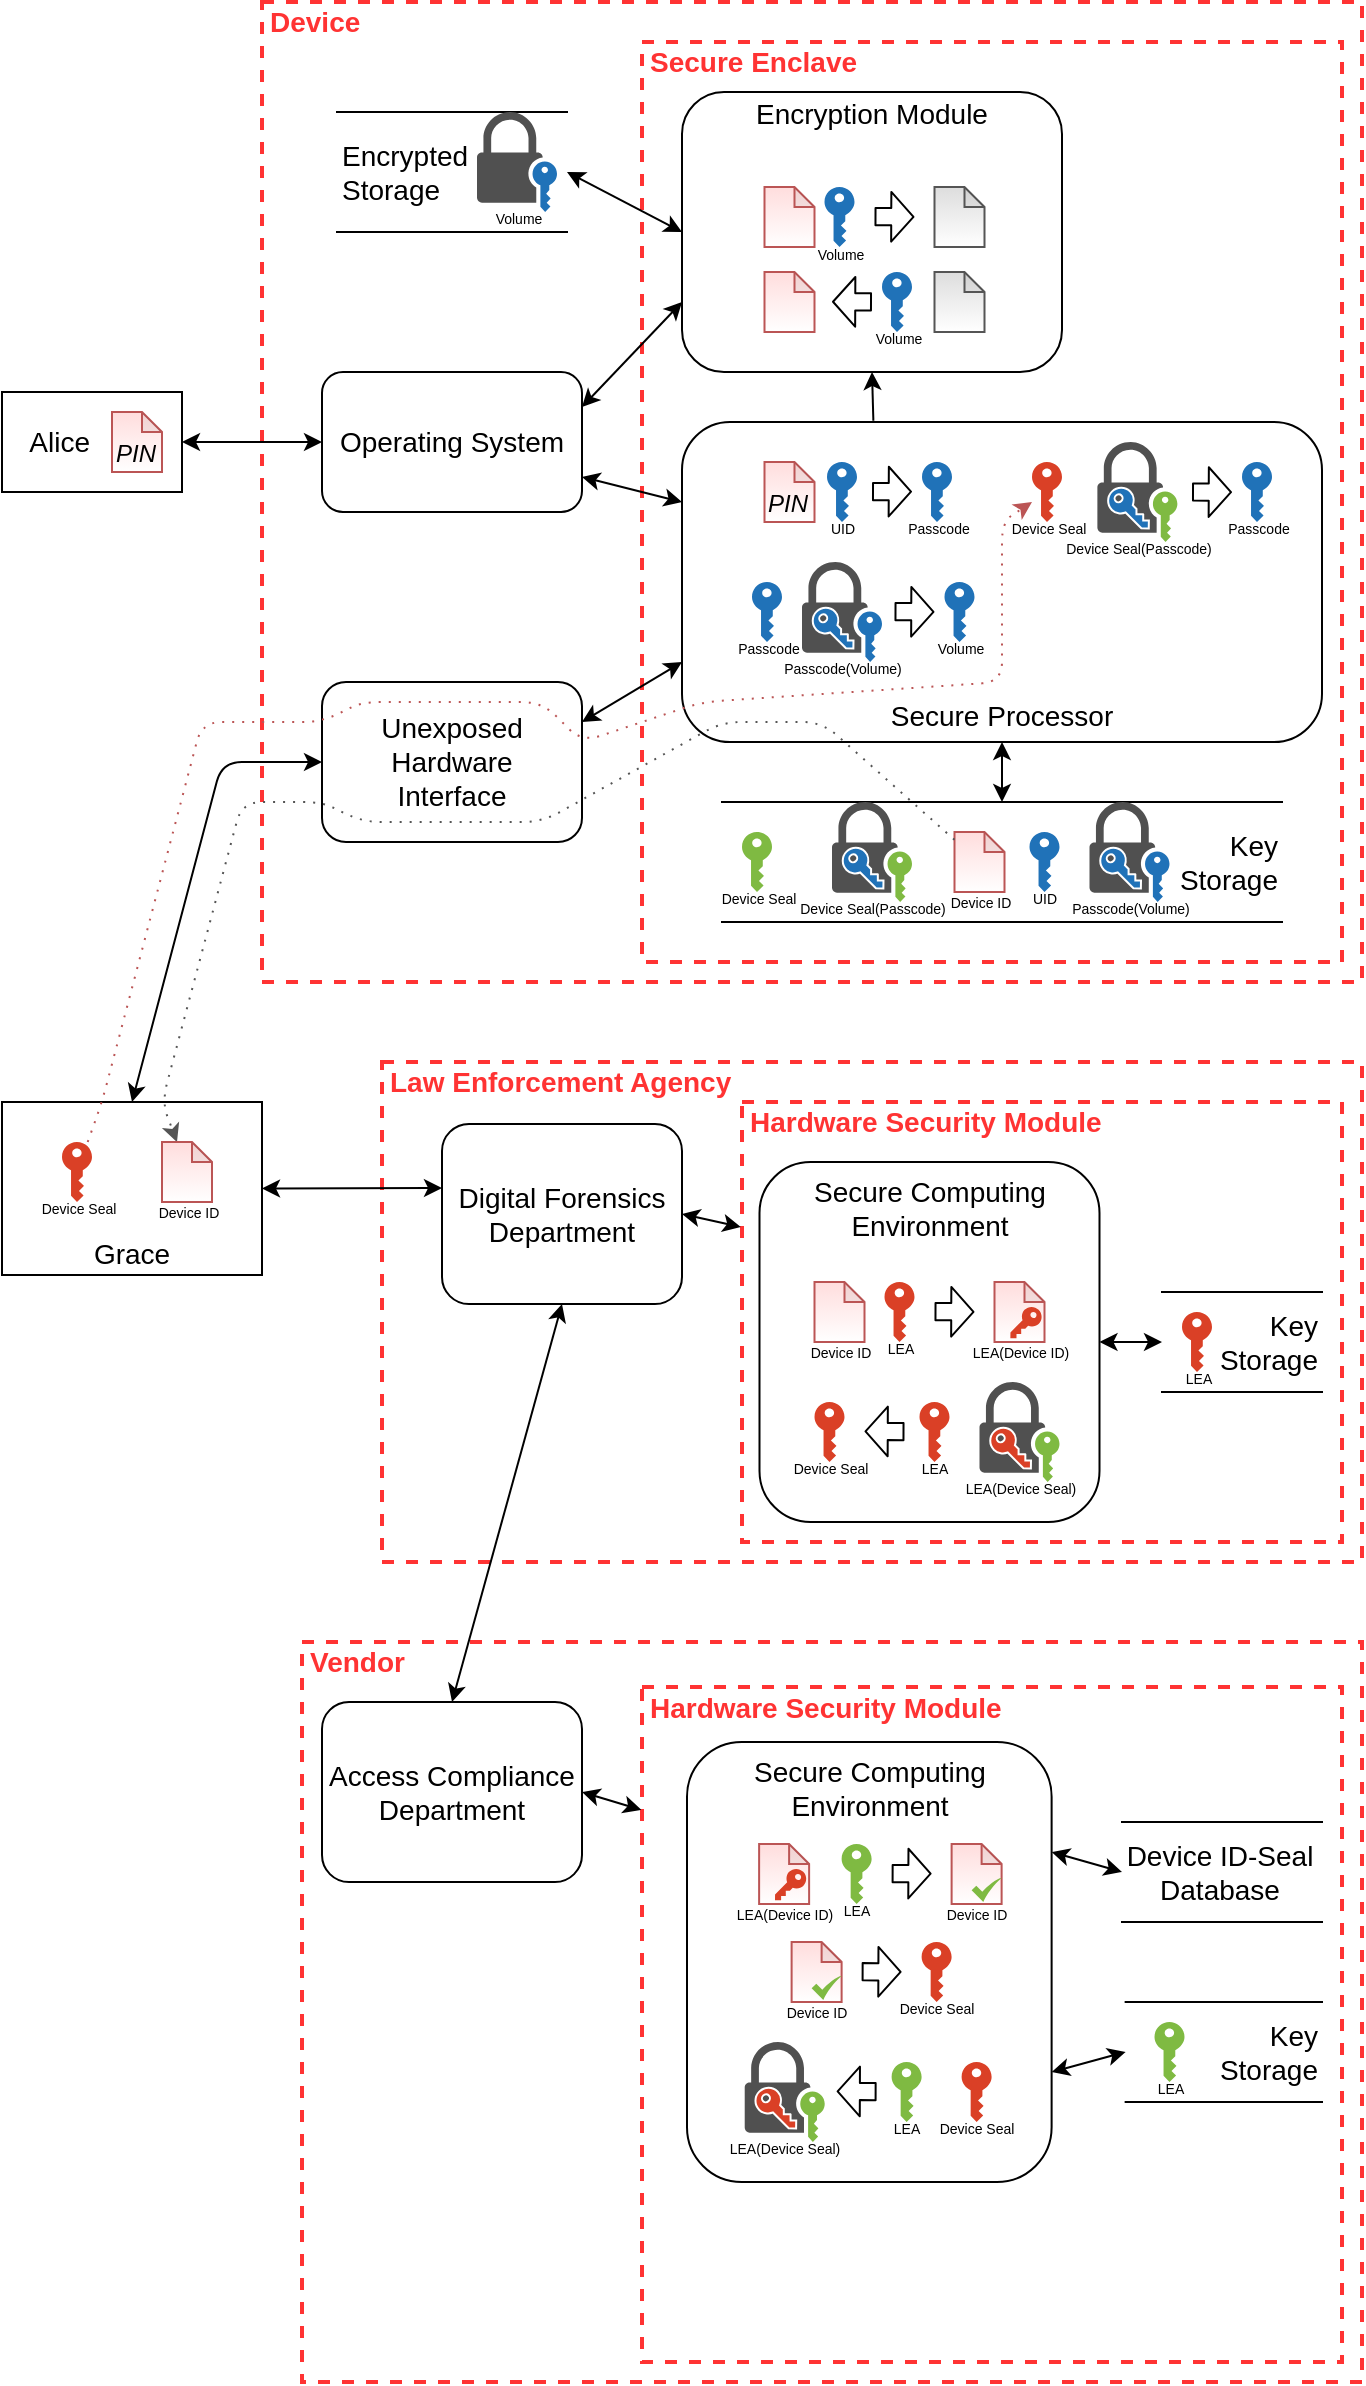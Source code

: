 <mxfile version="13.7.9" type="device"><diagram id="9IWmdSMfJTpE5Gw8eWRQ" name="Page-1"><mxGraphModel dx="1944" dy="1029" grid="1" gridSize="10" guides="1" tooltips="1" connect="1" arrows="1" fold="1" page="1" pageScale="1" pageWidth="850" pageHeight="1100" math="0" shadow="0"><root><mxCell id="0"/><mxCell id="1" value="Base - device" style="" parent="0"/><mxCell id="GSGedw5-WUYgvnL6Agoe-82" value="&lt;font style=&quot;font-size: 14px&quot;&gt;Vendor&lt;/font&gt;" style="html=1;fontColor=#FF3333;fontStyle=1;align=left;verticalAlign=top;spacing=0;labelBorderColor=none;fillColor=none;dashed=1;strokeWidth=2;strokeColor=#FF3333;spacingLeft=4;spacingTop=-3;" parent="1" vertex="1"><mxGeometry x="190" y="860" width="530" height="370" as="geometry"/></mxCell><mxCell id="GSGedw5-WUYgvnL6Agoe-84" value="&lt;font style=&quot;font-size: 14px&quot;&gt;Hardware Security Module&lt;/font&gt;" style="html=1;fontColor=#FF3333;fontStyle=1;align=left;verticalAlign=top;spacing=0;labelBorderColor=none;fillColor=none;dashed=1;strokeWidth=2;strokeColor=#FF3333;spacingLeft=4;spacingTop=-3;" parent="1" vertex="1"><mxGeometry x="360" y="882.5" width="350" height="337.5" as="geometry"/></mxCell><mxCell id="0bpNRF9NupC_blkE9EXp-35" value="&lt;font style=&quot;font-size: 14px&quot;&gt;Law Enforcement Agency&amp;nbsp;&lt;/font&gt;" style="html=1;fontColor=#FF3333;fontStyle=1;align=left;verticalAlign=top;spacing=0;labelBorderColor=none;fillColor=none;dashed=1;strokeWidth=2;strokeColor=#FF3333;spacingLeft=4;spacingTop=-3;" parent="1" vertex="1"><mxGeometry x="230" y="570" width="490" height="250" as="geometry"/></mxCell><mxCell id="GSGedw5-WUYgvnL6Agoe-89" value="&lt;div&gt;&lt;span style=&quot;font-size: 14px&quot;&gt;Secure Computing Environment&lt;/span&gt;&lt;/div&gt;" style="rounded=1;whiteSpace=wrap;html=1;align=center;verticalAlign=top;" parent="1" vertex="1"><mxGeometry x="382.5" y="910" width="182.31" height="220" as="geometry"/></mxCell><mxCell id="WU7GWfCi_3GzVYFVgM7I-1" value="&lt;font style=&quot;font-size: 14px&quot;&gt;Device&lt;/font&gt;" style="html=1;fontColor=#FF3333;fontStyle=1;align=left;verticalAlign=top;spacing=0;labelBorderColor=none;fillColor=none;dashed=1;strokeWidth=2;strokeColor=#FF3333;spacingLeft=4;spacingTop=-3;" parent="1" vertex="1"><mxGeometry x="170" y="40" width="550" height="490" as="geometry"/></mxCell><mxCell id="GSGedw5-WUYgvnL6Agoe-12" value="&lt;font style=&quot;font-size: 14px&quot;&gt;Secure Enclave&amp;nbsp;&lt;/font&gt;" style="html=1;fontColor=#FF3333;fontStyle=1;align=left;verticalAlign=top;spacing=0;labelBorderColor=none;fillColor=none;dashed=1;strokeWidth=2;strokeColor=#FF3333;spacingLeft=4;spacingTop=-3;" parent="1" vertex="1"><mxGeometry x="360" y="60" width="350" height="460" as="geometry"/></mxCell><mxCell id="GSGedw5-WUYgvnL6Agoe-39" value="&lt;font style=&quot;font-size: 14px&quot;&gt;Encryption Module&lt;br&gt;&lt;br&gt;&lt;br&gt;&lt;br&gt;&lt;br&gt;&lt;br&gt;&lt;br&gt;&lt;br&gt;&lt;/font&gt;" style="rounded=1;whiteSpace=wrap;html=1;align=center;labelPosition=center;verticalLabelPosition=middle;verticalAlign=middle;" parent="1" vertex="1"><mxGeometry x="380" y="85" width="190" height="140" as="geometry"/></mxCell><mxCell id="6bDTMTBKv5sGh3NFNe7v-2" value="&lt;blockquote style=&quot;margin: 0 0 0 40px ; border: none ; padding: 0px&quot;&gt;&lt;/blockquote&gt;&lt;span style=&quot;font-size: 14px&quot;&gt;Key&lt;/span&gt;&lt;br&gt;&lt;font style=&quot;font-size: 14px&quot;&gt;Storage&lt;/font&gt;" style="shape=partialRectangle;whiteSpace=wrap;html=1;left=0;right=0;fillColor=none;align=right;" parent="1" vertex="1"><mxGeometry x="400" y="440" width="280" height="60" as="geometry"/></mxCell><mxCell id="rx-pIHJR_-xb5jepBgxt-20" value="&lt;font style=&quot;font-size: 14px&quot;&gt;&amp;nbsp; &amp;nbsp;Alice&lt;/font&gt;" style="rounded=0;whiteSpace=wrap;html=1;align=left;" parent="1" vertex="1"><mxGeometry x="40" y="235" width="90" height="50" as="geometry"/></mxCell><mxCell id="rx-pIHJR_-xb5jepBgxt-44" value="" style="endArrow=classic;startArrow=classic;html=1;fontColor=#FF3333;entryX=1;entryY=0.5;entryDx=0;entryDy=0;exitX=0;exitY=0.5;exitDx=0;exitDy=0;" parent="1" source="I14JQnqc5djPPpYl-Pe8-3" target="rx-pIHJR_-xb5jepBgxt-20" edge="1"><mxGeometry width="50" height="50" relative="1" as="geometry"><mxPoint x="285" y="340" as="sourcePoint"/><mxPoint x="135" y="302.5" as="targetPoint"/></mxGeometry></mxCell><mxCell id="I14JQnqc5djPPpYl-Pe8-3" value="&lt;font style=&quot;font-size: 14px&quot;&gt;Operating System&lt;/font&gt;" style="rounded=1;whiteSpace=wrap;html=1;" parent="1" vertex="1"><mxGeometry x="200" y="225" width="130" height="70" as="geometry"/></mxCell><mxCell id="I14JQnqc5djPPpYl-Pe8-5" value="" style="endArrow=classic;startArrow=classic;html=1;fontColor=#FF3333;entryX=1;entryY=0.25;entryDx=0;entryDy=0;exitX=0;exitY=0.75;exitDx=0;exitDy=0;startFill=1;" parent="1" source="GSGedw5-WUYgvnL6Agoe-39" target="I14JQnqc5djPPpYl-Pe8-3" edge="1"><mxGeometry width="50" height="50" relative="1" as="geometry"><mxPoint x="220" y="225" as="sourcePoint"/><mxPoint x="330" y="217.5" as="targetPoint"/></mxGeometry></mxCell><mxCell id="6bDTMTBKv5sGh3NFNe7v-5" value="" style="endArrow=classic;startArrow=classic;html=1;fontColor=#FF3333;exitX=0;exitY=0.25;exitDx=0;exitDy=0;entryX=1;entryY=0.75;entryDx=0;entryDy=0;" parent="1" source="GSGedw5-WUYgvnL6Agoe-25" target="I14JQnqc5djPPpYl-Pe8-3" edge="1"><mxGeometry width="50" height="50" relative="1" as="geometry"><mxPoint x="220" y="265" as="sourcePoint"/><mxPoint x="340" y="255" as="targetPoint"/></mxGeometry></mxCell><mxCell id="GSGedw5-WUYgvnL6Agoe-2" value="&lt;span style=&quot;font-size: 7px&quot;&gt;&amp;nbsp;&lt;/span&gt;" style="shape=note;html=1;backgroundOutline=1;darkOpacity=0.05;size=10;labelPosition=center;verticalLabelPosition=bottom;align=center;verticalAlign=top;spacingTop=-10;gradientColor=#ffffff;fillColor=#FFDDDD;strokeColor=#BB5555;direction=south;rotation=-90;" parent="1" vertex="1"><mxGeometry x="418.75" y="135" width="30" height="25" as="geometry"/></mxCell><mxCell id="GSGedw5-WUYgvnL6Agoe-11" value="" style="group" parent="1" vertex="1" connectable="0"><mxGeometry x="95" y="245" width="25" height="30" as="geometry"/></mxCell><mxCell id="GSGedw5-WUYgvnL6Agoe-8" value="&lt;span style=&quot;font-size: 7px&quot;&gt;&amp;nbsp;&lt;/span&gt;" style="shape=note;html=1;backgroundOutline=1;darkOpacity=0.05;size=10;labelPosition=center;verticalLabelPosition=bottom;align=center;verticalAlign=top;spacingTop=-10;gradientColor=#ffffff;fillColor=#FFDDDD;strokeColor=#BB5555;" parent="GSGedw5-WUYgvnL6Agoe-11" vertex="1"><mxGeometry width="25" height="30" as="geometry"/></mxCell><mxCell id="GSGedw5-WUYgvnL6Agoe-9" value="&lt;i&gt;PIN&lt;br&gt;&lt;/i&gt;" style="text;html=1;align=center;verticalAlign=middle;whiteSpace=wrap;rounded=0;dashed=1;dashPattern=1 4;labelBorderColor=none;labelBackgroundColor=none;" parent="GSGedw5-WUYgvnL6Agoe-11" vertex="1"><mxGeometry x="2" y="13" width="20" height="15" as="geometry"/></mxCell><mxCell id="GSGedw5-WUYgvnL6Agoe-13" value="&lt;font style=&quot;font-size: 7px&quot;&gt;UID&lt;br&gt;&lt;/font&gt;" style="pointerEvents=1;shadow=0;dashed=0;html=1;strokeColor=none;labelPosition=center;verticalLabelPosition=bottom;verticalAlign=top;outlineConnect=0;align=center;shape=mxgraph.office.security.key_permissions;fillColor=#2072B8;fontSize=12;spacing=0;spacingTop=-10;dashPattern=1 4;labelBackgroundColor=none;" parent="1" vertex="1"><mxGeometry x="553.75" y="455" width="15" height="30" as="geometry"/></mxCell><mxCell id="GSGedw5-WUYgvnL6Agoe-21" value="" style="group" parent="1" vertex="1" connectable="0"><mxGeometry x="583.75" y="440" width="40" height="50" as="geometry"/></mxCell><mxCell id="GSGedw5-WUYgvnL6Agoe-17" value="&lt;font style=&quot;font-size: 7px&quot;&gt;Passcode(Volume)&lt;/font&gt;" style="pointerEvents=1;shadow=0;dashed=0;html=1;strokeColor=none;fillColor=#505050;labelPosition=center;verticalLabelPosition=bottom;verticalAlign=top;outlineConnect=0;align=center;shape=mxgraph.office.security.lock_with_key_security_blue;fontSize=12;dashPattern=1 4;labelBackgroundColor=none;spacing=0;spacingTop=-10;" parent="GSGedw5-WUYgvnL6Agoe-21" vertex="1"><mxGeometry width="40" height="50" as="geometry"/></mxCell><mxCell id="GSGedw5-WUYgvnL6Agoe-18" value="&lt;span style=&quot;color: rgba(0 , 0 , 0 , 0) ; font-family: monospace ; font-size: 0px ; background-color: rgb(255 , 255 , 255)&quot;&gt;%3CmxGraphModel%3E%3Croot%3E%3CmxCell%20id%3D%220%22%2F%3E%3CmxCell%20id%3D%221%22%20parent%3D%220%22%2F%3E%3CmxCell%20id%3D%222%22%20value%3D%22%22%20style%3D%22group%22%20vertex%3D%221%22%20connectable%3D%220%22%20parent%3D%221%22%3E%3CmxGeometry%20x%3D%22200%22%20y%3D%22200%22%20width%3D%2240%22%20height%3D%2250%22%20as%3D%22geometry%22%2F%3E%3C%2FmxCell%3E%3CmxCell%20id%3D%223%22%20value%3D%22%22%20style%3D%22pointerEvents%3D1%3Bshadow%3D0%3Bdashed%3D0%3Bhtml%3D1%3BstrokeColor%3Dnone%3BfillColor%3D%23505050%3BlabelPosition%3Dcenter%3BverticalLabelPosition%3Dbottom%3BverticalAlign%3Dtop%3BoutlineConnect%3D0%3Balign%3Dcenter%3Bshape%3Dmxgraph.office.security.lock_with_key_security_green%3B%22%20vertex%3D%221%22%20parent%3D%222%22%3E%3CmxGeometry%20width%3D%2240%22%20height%3D%2250%22%20as%3D%22geometry%22%2F%3E%3C%2FmxCell%3E%3CmxCell%20id%3D%224%22%20value%3D%22%22%20style%3D%22pointerEvents%3D1%3Bshadow%3D0%3Bhtml%3D1%3BlabelPosition%3Dcenter%3BverticalLabelPosition%3Dbottom%3BverticalAlign%3Dtop%3BoutlineConnect%3D0%3Balign%3Dcenter%3Bshape%3Dmxgraph.office.security.key_permissions%3BfillColor%3D%232072B8%3Brotation%3D-45%3Baspect%3Dfixed%3BstrokeColor%3D%23FFFFFF%3BstrokeWidth%3D1%3BperimeterSpacing%3D0%3B%22%20vertex%3D%221%22%20parent%3D%222%22%3E%3CmxGeometry%20x%3D%2210%22%20y%3D%2221%22%20width%3D%2213%22%20height%3D%2226%22%20as%3D%22geometry%22%2F%3E%3C%2FmxCell%3E%3C%2Froot%3E%3C%2FmxGraphModel%3E&lt;/span&gt;&lt;span style=&quot;color: rgba(0 , 0 , 0 , 0) ; font-family: monospace ; font-size: 0px ; background-color: rgb(255 , 255 , 255)&quot;&gt;%3CmxGraphModel%3E%3Croot%3E%3CmxCell%20id%3D%220%22%2F%3E%3CmxCell%20id%3D%221%22%20parent%3D%220%22%2F%3E%3CmxCell%20id%3D%222%22%20value%3D%22%22%20style%3D%22group%22%20vertex%3D%221%22%20connectable%3D%220%22%20parent%3D%221%22%3E%3CmxGeometry%20x%3D%22200%22%20y%3D%22200%22%20width%3D%2240%22%20height%3D%2250%22%20as%3D%22geometry%22%2F%3E%3C%2FmxCell%3E%3CmxCell%20id%3D%223%22%20value%3D%22%22%20style%3D%22pointerEvents%3D1%3Bshadow%3D0%3Bdashed%3D0%3Bhtml%3D1%3BstrokeColor%3Dnone%3BfillColor%3D%23505050%3BlabelPosition%3Dcenter%3BverticalLabelPosition%3Dbottom%3BverticalAlign%3Dtop%3BoutlineConnect%3D0%3Balign%3Dcenter%3Bshape%3Dmxgraph.office.security.lock_with_key_security_green%3B%22%20vertex%3D%221%22%20parent%3D%222%22%3E%3CmxGeometry%20width%3D%2240%22%20height%3D%2250%22%20as%3D%22geometry%22%2F%3E%3C%2FmxCell%3E%3CmxCell%20id%3D%224%22%20value%3D%22%22%20style%3D%22pointerEvents%3D1%3Bshadow%3D0%3Bhtml%3D1%3BlabelPosition%3Dcenter%3BverticalLabelPosition%3Dbottom%3BverticalAlign%3Dtop%3BoutlineConnect%3D0%3Balign%3Dcenter%3Bshape%3Dmxgraph.office.security.key_permissions%3BfillColor%3D%232072B8%3Brotation%3D-45%3Baspect%3Dfixed%3BstrokeColor%3D%23FFFFFF%3BstrokeWidth%3D1%3BperimeterSpacing%3D0%3B%22%20vertex%3D%221%22%20parent%3D%222%22%3E%3CmxGeometry%20x%3D%2210%22%20y%3D%2221%22%20width%3D%2213%22%20height%3D%2226%22%20as%3D%22geometry%22%2F%3E%3C%2FmxCell%3E%3C%2Froot%3E%3C%2FmxGraphModel%3E&lt;/span&gt;" style="pointerEvents=1;shadow=0;html=1;labelPosition=center;verticalLabelPosition=bottom;verticalAlign=top;outlineConnect=0;align=center;shape=mxgraph.office.security.key_permissions;fillColor=#2072B8;rotation=-45;aspect=fixed;strokeColor=#FFFFFF;strokeWidth=1;perimeterSpacing=0;" parent="GSGedw5-WUYgvnL6Agoe-21" vertex="1"><mxGeometry x="10" y="21" width="13" height="26" as="geometry"/></mxCell><mxCell id="GSGedw5-WUYgvnL6Agoe-25" value="&lt;font style=&quot;font-size: 14px&quot;&gt;&lt;br&gt;&lt;br&gt;&lt;br&gt;&lt;br&gt;&lt;br&gt;&lt;br&gt;&lt;br&gt;&lt;br&gt;Secure Processor&lt;/font&gt;" style="rounded=1;whiteSpace=wrap;html=1;align=center;labelPosition=center;verticalLabelPosition=middle;verticalAlign=middle;" parent="1" vertex="1"><mxGeometry x="380" y="250" width="320" height="160" as="geometry"/></mxCell><mxCell id="GSGedw5-WUYgvnL6Agoe-26" value="" style="group" parent="1" vertex="1" connectable="0"><mxGeometry x="421.25" y="270" width="25" height="30" as="geometry"/></mxCell><mxCell id="GSGedw5-WUYgvnL6Agoe-27" value="&lt;span style=&quot;font-size: 7px&quot;&gt;&amp;nbsp;&lt;/span&gt;" style="shape=note;html=1;backgroundOutline=1;darkOpacity=0.05;size=10;labelPosition=center;verticalLabelPosition=bottom;align=center;verticalAlign=top;spacingTop=-10;gradientColor=#ffffff;fillColor=#FFDDDD;strokeColor=#BB5555;" parent="GSGedw5-WUYgvnL6Agoe-26" vertex="1"><mxGeometry width="25" height="30" as="geometry"/></mxCell><mxCell id="GSGedw5-WUYgvnL6Agoe-28" value="&lt;i&gt;PIN&lt;br&gt;&lt;/i&gt;" style="text;html=1;align=center;verticalAlign=middle;whiteSpace=wrap;rounded=0;dashed=1;dashPattern=1 4;labelBorderColor=none;labelBackgroundColor=none;" parent="GSGedw5-WUYgvnL6Agoe-26" vertex="1"><mxGeometry x="2" y="13" width="20" height="15" as="geometry"/></mxCell><mxCell id="GSGedw5-WUYgvnL6Agoe-29" value="&lt;font style=&quot;font-size: 7px&quot;&gt;UID&lt;br&gt;&lt;/font&gt;" style="pointerEvents=1;shadow=0;dashed=0;html=1;strokeColor=none;labelPosition=center;verticalLabelPosition=bottom;verticalAlign=top;outlineConnect=0;align=center;shape=mxgraph.office.security.key_permissions;fillColor=#2072B8;fontSize=12;spacing=0;spacingTop=-10;dashPattern=1 4;labelBackgroundColor=none;" parent="1" vertex="1"><mxGeometry x="452.5" y="270" width="15" height="30" as="geometry"/></mxCell><mxCell id="GSGedw5-WUYgvnL6Agoe-30" value="" style="shape=flexArrow;endArrow=classic;html=1;width=8.605;endSize=3.375;endWidth=15.236;" parent="1" edge="1"><mxGeometry width="50" height="50" relative="1" as="geometry"><mxPoint x="475.0" y="284.76" as="sourcePoint"/><mxPoint x="495.0" y="284.84" as="targetPoint"/></mxGeometry></mxCell><mxCell id="GSGedw5-WUYgvnL6Agoe-31" value="&lt;font style=&quot;font-size: 7px&quot;&gt;Passcode&lt;br&gt;&lt;/font&gt;" style="pointerEvents=1;shadow=0;dashed=0;html=1;strokeColor=none;labelPosition=center;verticalLabelPosition=bottom;verticalAlign=top;outlineConnect=0;align=center;shape=mxgraph.office.security.key_permissions;fillColor=#2072B8;fontSize=12;spacing=0;spacingTop=-10;dashPattern=1 4;labelBackgroundColor=none;" parent="1" vertex="1"><mxGeometry x="500.0" y="270" width="15" height="30" as="geometry"/></mxCell><mxCell id="GSGedw5-WUYgvnL6Agoe-32" value="" style="endArrow=classic;startArrow=classic;html=1;fontColor=#FF3333;exitX=0.5;exitY=1;exitDx=0;exitDy=0;entryX=0.5;entryY=0;entryDx=0;entryDy=0;" parent="1" source="GSGedw5-WUYgvnL6Agoe-25" target="6bDTMTBKv5sGh3NFNe7v-2" edge="1"><mxGeometry width="50" height="50" relative="1" as="geometry"><mxPoint x="520" y="280" as="sourcePoint"/><mxPoint x="350" y="265" as="targetPoint"/></mxGeometry></mxCell><mxCell id="GSGedw5-WUYgvnL6Agoe-33" value="&lt;font style=&quot;font-size: 7px&quot;&gt;Passcode&lt;br&gt;&lt;/font&gt;" style="pointerEvents=1;shadow=0;dashed=0;html=1;strokeColor=none;labelPosition=center;verticalLabelPosition=bottom;verticalAlign=top;outlineConnect=0;align=center;shape=mxgraph.office.security.key_permissions;fillColor=#2072B8;fontSize=12;spacing=0;spacingTop=-10;dashPattern=1 4;labelBackgroundColor=none;" parent="1" vertex="1"><mxGeometry x="415.0" y="330" width="15" height="30" as="geometry"/></mxCell><mxCell id="GSGedw5-WUYgvnL6Agoe-34" value="" style="group" parent="1" vertex="1" connectable="0"><mxGeometry x="440" y="320" width="40" height="50" as="geometry"/></mxCell><mxCell id="GSGedw5-WUYgvnL6Agoe-35" value="&lt;font style=&quot;font-size: 7px&quot;&gt;Passcode(Volume)&lt;/font&gt;" style="pointerEvents=1;shadow=0;dashed=0;html=1;strokeColor=none;fillColor=#505050;labelPosition=center;verticalLabelPosition=bottom;verticalAlign=top;outlineConnect=0;align=center;shape=mxgraph.office.security.lock_with_key_security_blue;fontSize=12;dashPattern=1 4;labelBackgroundColor=none;spacing=0;spacingTop=-10;" parent="GSGedw5-WUYgvnL6Agoe-34" vertex="1"><mxGeometry width="40" height="50" as="geometry"/></mxCell><mxCell id="GSGedw5-WUYgvnL6Agoe-36" value="&lt;span style=&quot;color: rgba(0 , 0 , 0 , 0) ; font-family: monospace ; font-size: 0px ; background-color: rgb(255 , 255 , 255)&quot;&gt;%3CmxGraphModel%3E%3Croot%3E%3CmxCell%20id%3D%220%22%2F%3E%3CmxCell%20id%3D%221%22%20parent%3D%220%22%2F%3E%3CmxCell%20id%3D%222%22%20value%3D%22%22%20style%3D%22group%22%20vertex%3D%221%22%20connectable%3D%220%22%20parent%3D%221%22%3E%3CmxGeometry%20x%3D%22200%22%20y%3D%22200%22%20width%3D%2240%22%20height%3D%2250%22%20as%3D%22geometry%22%2F%3E%3C%2FmxCell%3E%3CmxCell%20id%3D%223%22%20value%3D%22%22%20style%3D%22pointerEvents%3D1%3Bshadow%3D0%3Bdashed%3D0%3Bhtml%3D1%3BstrokeColor%3Dnone%3BfillColor%3D%23505050%3BlabelPosition%3Dcenter%3BverticalLabelPosition%3Dbottom%3BverticalAlign%3Dtop%3BoutlineConnect%3D0%3Balign%3Dcenter%3Bshape%3Dmxgraph.office.security.lock_with_key_security_green%3B%22%20vertex%3D%221%22%20parent%3D%222%22%3E%3CmxGeometry%20width%3D%2240%22%20height%3D%2250%22%20as%3D%22geometry%22%2F%3E%3C%2FmxCell%3E%3CmxCell%20id%3D%224%22%20value%3D%22%22%20style%3D%22pointerEvents%3D1%3Bshadow%3D0%3Bhtml%3D1%3BlabelPosition%3Dcenter%3BverticalLabelPosition%3Dbottom%3BverticalAlign%3Dtop%3BoutlineConnect%3D0%3Balign%3Dcenter%3Bshape%3Dmxgraph.office.security.key_permissions%3BfillColor%3D%232072B8%3Brotation%3D-45%3Baspect%3Dfixed%3BstrokeColor%3D%23FFFFFF%3BstrokeWidth%3D1%3BperimeterSpacing%3D0%3B%22%20vertex%3D%221%22%20parent%3D%222%22%3E%3CmxGeometry%20x%3D%2210%22%20y%3D%2221%22%20width%3D%2213%22%20height%3D%2226%22%20as%3D%22geometry%22%2F%3E%3C%2FmxCell%3E%3C%2Froot%3E%3C%2FmxGraphModel%3E&lt;/span&gt;&lt;span style=&quot;color: rgba(0 , 0 , 0 , 0) ; font-family: monospace ; font-size: 0px ; background-color: rgb(255 , 255 , 255)&quot;&gt;%3CmxGraphModel%3E%3Croot%3E%3CmxCell%20id%3D%220%22%2F%3E%3CmxCell%20id%3D%221%22%20parent%3D%220%22%2F%3E%3CmxCell%20id%3D%222%22%20value%3D%22%22%20style%3D%22group%22%20vertex%3D%221%22%20connectable%3D%220%22%20parent%3D%221%22%3E%3CmxGeometry%20x%3D%22200%22%20y%3D%22200%22%20width%3D%2240%22%20height%3D%2250%22%20as%3D%22geometry%22%2F%3E%3C%2FmxCell%3E%3CmxCell%20id%3D%223%22%20value%3D%22%22%20style%3D%22pointerEvents%3D1%3Bshadow%3D0%3Bdashed%3D0%3Bhtml%3D1%3BstrokeColor%3Dnone%3BfillColor%3D%23505050%3BlabelPosition%3Dcenter%3BverticalLabelPosition%3Dbottom%3BverticalAlign%3Dtop%3BoutlineConnect%3D0%3Balign%3Dcenter%3Bshape%3Dmxgraph.office.security.lock_with_key_security_green%3B%22%20vertex%3D%221%22%20parent%3D%222%22%3E%3CmxGeometry%20width%3D%2240%22%20height%3D%2250%22%20as%3D%22geometry%22%2F%3E%3C%2FmxCell%3E%3CmxCell%20id%3D%224%22%20value%3D%22%22%20style%3D%22pointerEvents%3D1%3Bshadow%3D0%3Bhtml%3D1%3BlabelPosition%3Dcenter%3BverticalLabelPosition%3Dbottom%3BverticalAlign%3Dtop%3BoutlineConnect%3D0%3Balign%3Dcenter%3Bshape%3Dmxgraph.office.security.key_permissions%3BfillColor%3D%232072B8%3Brotation%3D-45%3Baspect%3Dfixed%3BstrokeColor%3D%23FFFFFF%3BstrokeWidth%3D1%3BperimeterSpacing%3D0%3B%22%20vertex%3D%221%22%20parent%3D%222%22%3E%3CmxGeometry%20x%3D%2210%22%20y%3D%2221%22%20width%3D%2213%22%20height%3D%2226%22%20as%3D%22geometry%22%2F%3E%3C%2FmxCell%3E%3C%2Froot%3E%3C%2FmxGraphModel%3E&lt;/span&gt;" style="pointerEvents=1;shadow=0;html=1;labelPosition=center;verticalLabelPosition=bottom;verticalAlign=top;outlineConnect=0;align=center;shape=mxgraph.office.security.key_permissions;fillColor=#2072B8;rotation=-45;aspect=fixed;strokeColor=#FFFFFF;strokeWidth=1;perimeterSpacing=0;" parent="GSGedw5-WUYgvnL6Agoe-34" vertex="1"><mxGeometry x="10" y="21" width="13" height="26" as="geometry"/></mxCell><mxCell id="GSGedw5-WUYgvnL6Agoe-37" value="" style="shape=flexArrow;endArrow=classic;html=1;width=8.605;endSize=3.375;endWidth=15.236;" parent="1" edge="1"><mxGeometry width="50" height="50" relative="1" as="geometry"><mxPoint x="486.25" y="344.83" as="sourcePoint"/><mxPoint x="506.25" y="344.91" as="targetPoint"/></mxGeometry></mxCell><mxCell id="GSGedw5-WUYgvnL6Agoe-38" value="&lt;font style=&quot;font-size: 7px&quot;&gt;Volume&lt;br&gt;&lt;/font&gt;" style="pointerEvents=1;shadow=0;dashed=0;html=1;strokeColor=none;labelPosition=center;verticalLabelPosition=bottom;verticalAlign=top;outlineConnect=0;align=center;shape=mxgraph.office.security.key_permissions;fillColor=#2072B8;fontSize=12;spacing=0;spacingTop=-10;dashPattern=1 4;labelBackgroundColor=none;" parent="1" vertex="1"><mxGeometry x="511.25" y="330" width="15" height="30" as="geometry"/></mxCell><mxCell id="GSGedw5-WUYgvnL6Agoe-40" value="" style="endArrow=classic;startArrow=classic;html=1;fontColor=#FF3333;entryX=0;entryY=0.5;entryDx=0;entryDy=0;exitX=1;exitY=0.5;exitDx=0;exitDy=0;" parent="1" source="I14JQnqc5djPPpYl-Pe8-4" target="GSGedw5-WUYgvnL6Agoe-39" edge="1"><mxGeometry width="50" height="50" relative="1" as="geometry"><mxPoint x="270" y="155" as="sourcePoint"/><mxPoint x="350" y="222.5" as="targetPoint"/></mxGeometry></mxCell><mxCell id="GSGedw5-WUYgvnL6Agoe-50" value="&lt;font style=&quot;font-size: 7px&quot;&gt;Volume&lt;br&gt;&lt;/font&gt;" style="pointerEvents=1;shadow=0;dashed=0;html=1;strokeColor=none;labelPosition=center;verticalLabelPosition=bottom;verticalAlign=top;outlineConnect=0;align=center;shape=mxgraph.office.security.key_permissions;fillColor=#2072B8;fontSize=12;spacing=0;spacingTop=-10;dashPattern=1 4;labelBackgroundColor=none;" parent="1" vertex="1"><mxGeometry x="451.25" y="132.5" width="15" height="30" as="geometry"/></mxCell><mxCell id="GSGedw5-WUYgvnL6Agoe-51" value="" style="shape=flexArrow;endArrow=classic;html=1;width=8.605;endSize=3.375;endWidth=15.236;" parent="1" edge="1"><mxGeometry width="50" height="50" relative="1" as="geometry"><mxPoint x="476.25" y="147.33" as="sourcePoint"/><mxPoint x="496.25" y="147.41" as="targetPoint"/></mxGeometry></mxCell><mxCell id="GSGedw5-WUYgvnL6Agoe-52" value="&lt;span style=&quot;font-size: 7px&quot;&gt;&amp;nbsp;&lt;/span&gt;" style="shape=note;html=1;backgroundOutline=1;darkOpacity=0.05;size=10;labelPosition=center;verticalLabelPosition=bottom;align=center;verticalAlign=top;spacingTop=-10;gradientColor=#ffffff;fillColor=#ddDDDD;strokeColor=#555555;" parent="1" vertex="1"><mxGeometry x="506.25" y="132.5" width="25" height="30" as="geometry"/></mxCell><mxCell id="GSGedw5-WUYgvnL6Agoe-53" value="&lt;span style=&quot;font-size: 7px&quot;&gt;&amp;nbsp;&lt;/span&gt;" style="shape=note;html=1;backgroundOutline=1;darkOpacity=0.05;size=10;labelPosition=center;verticalLabelPosition=bottom;align=center;verticalAlign=top;spacingTop=-10;gradientColor=#ffffff;fillColor=#FFDDDD;strokeColor=#BB5555;direction=south;rotation=-90;" parent="1" vertex="1"><mxGeometry x="418.75" y="177.5" width="30" height="25" as="geometry"/></mxCell><mxCell id="GSGedw5-WUYgvnL6Agoe-54" value="&lt;font style=&quot;font-size: 7px&quot;&gt;Volume&lt;br&gt;&lt;/font&gt;" style="pointerEvents=1;shadow=0;dashed=0;html=1;strokeColor=none;labelPosition=center;verticalLabelPosition=bottom;verticalAlign=top;outlineConnect=0;align=center;shape=mxgraph.office.security.key_permissions;fillColor=#2072B8;fontSize=12;spacing=0;spacingTop=-10;dashPattern=1 4;labelBackgroundColor=none;" parent="1" vertex="1"><mxGeometry x="480.0" y="175" width="15" height="30" as="geometry"/></mxCell><mxCell id="GSGedw5-WUYgvnL6Agoe-55" value="" style="shape=flexArrow;endArrow=classic;html=1;width=8.605;endSize=3.375;endWidth=15.236;" parent="1" edge="1"><mxGeometry width="50" height="50" relative="1" as="geometry"><mxPoint x="475.0" y="189.94" as="sourcePoint"/><mxPoint x="455.0" y="189.86" as="targetPoint"/></mxGeometry></mxCell><mxCell id="GSGedw5-WUYgvnL6Agoe-56" value="&lt;span style=&quot;font-size: 7px&quot;&gt;&amp;nbsp;&lt;/span&gt;" style="shape=note;html=1;backgroundOutline=1;darkOpacity=0.05;size=10;labelPosition=center;verticalLabelPosition=bottom;align=center;verticalAlign=top;spacingTop=-10;gradientColor=#ffffff;fillColor=#ddDDDD;strokeColor=#555555;" parent="1" vertex="1"><mxGeometry x="506.25" y="175" width="25" height="30" as="geometry"/></mxCell><mxCell id="GSGedw5-WUYgvnL6Agoe-59" value="" style="endArrow=classic;startArrow=none;html=1;fontColor=#FF3333;entryX=0.5;entryY=1;entryDx=0;entryDy=0;exitX=0.299;exitY=-0.004;exitDx=0;exitDy=0;startFill=0;exitPerimeter=0;" parent="1" source="GSGedw5-WUYgvnL6Agoe-25" target="GSGedw5-WUYgvnL6Agoe-39" edge="1"><mxGeometry width="50" height="50" relative="1" as="geometry"><mxPoint x="475.0" y="260.0" as="sourcePoint"/><mxPoint x="345.0" y="247.5" as="targetPoint"/></mxGeometry></mxCell><mxCell id="I14JQnqc5djPPpYl-Pe8-4" value="&lt;font style=&quot;font-size: 14px&quot;&gt;&lt;font style=&quot;font-size: 14px&quot;&gt;Encrypted&lt;br&gt;&lt;/font&gt;Storage&lt;/font&gt;" style="shape=partialRectangle;whiteSpace=wrap;html=1;left=0;right=0;fillColor=none;align=left;" parent="1" vertex="1"><mxGeometry x="207.5" y="95" width="115" height="60" as="geometry"/></mxCell><mxCell id="INQyxICaqIiIx_AOJg_e-4" value="&lt;font style=&quot;font-size: 7px&quot;&gt;Volume&lt;/font&gt;" style="pointerEvents=1;shadow=0;dashed=0;html=1;strokeColor=none;fillColor=#505050;labelPosition=center;verticalLabelPosition=bottom;verticalAlign=top;outlineConnect=0;align=center;shape=mxgraph.office.security.lock_with_key_security_blue;spacingTop=-10;spacing=0;" parent="1" vertex="1"><mxGeometry x="277.5" y="95" width="40" height="50" as="geometry"/></mxCell><mxCell id="GSGedw5-WUYgvnL6Agoe-78" value="&lt;span style=&quot;font-size: 14px&quot;&gt;Grace&lt;br&gt;&lt;/span&gt;" style="rounded=0;whiteSpace=wrap;html=1;align=center;verticalAlign=bottom;" parent="1" vertex="1"><mxGeometry x="40" y="590" width="130" height="86.5" as="geometry"/></mxCell><mxCell id="GSGedw5-WUYgvnL6Agoe-83" value="&lt;span style=&quot;font-size: 14px&quot;&gt;Access Compliance Department&lt;br&gt;&lt;/span&gt;" style="rounded=1;whiteSpace=wrap;html=1;" parent="1" vertex="1"><mxGeometry x="200" y="890" width="130" height="90" as="geometry"/></mxCell><mxCell id="GSGedw5-WUYgvnL6Agoe-87" value="" style="endArrow=classic;startArrow=classic;html=1;fontColor=#FF3333;entryX=1;entryY=0.5;entryDx=0;entryDy=0;exitX=-0.001;exitY=0.182;exitDx=0;exitDy=0;exitPerimeter=0;" parent="1" source="GSGedw5-WUYgvnL6Agoe-84" target="GSGedw5-WUYgvnL6Agoe-83" edge="1"><mxGeometry width="50" height="50" relative="1" as="geometry"><mxPoint x="410.0" y="935" as="sourcePoint"/><mxPoint x="155.0" y="935" as="targetPoint"/></mxGeometry></mxCell><mxCell id="GSGedw5-WUYgvnL6Agoe-104" value="&lt;blockquote style=&quot;margin: 0 0 0 40px ; border: none ; padding: 0px&quot;&gt;&lt;/blockquote&gt;&lt;span style=&quot;font-size: 14px&quot;&gt;&lt;div style=&quot;text-align: center&quot;&gt;&lt;span&gt;Device ID-Seal Database&lt;/span&gt;&lt;/div&gt;&lt;/span&gt;" style="shape=partialRectangle;whiteSpace=wrap;html=1;left=0;right=0;fillColor=none;align=right;" parent="1" vertex="1"><mxGeometry x="600" y="950" width="100" height="50" as="geometry"/></mxCell><mxCell id="GSGedw5-WUYgvnL6Agoe-106" value="" style="endArrow=classic;startArrow=classic;html=1;fontColor=#FF3333;exitX=1;exitY=0.25;exitDx=0;exitDy=0;entryX=0;entryY=0.5;entryDx=0;entryDy=0;" parent="1" source="GSGedw5-WUYgvnL6Agoe-89" target="GSGedw5-WUYgvnL6Agoe-104" edge="1"><mxGeometry width="50" height="50" relative="1" as="geometry"><mxPoint x="614.417" y="1150" as="sourcePoint"/><mxPoint x="610.15" y="1150" as="targetPoint"/></mxGeometry></mxCell><mxCell id="GSGedw5-WUYgvnL6Agoe-108" value="" style="endArrow=classic;startArrow=classic;html=1;fontColor=#FF3333;entryX=0.5;entryY=0;entryDx=0;entryDy=0;exitX=0;exitY=0.5;exitDx=0;exitDy=0;" parent="1" source="mX8BEJVXPbg1tJlexL1T-1" target="GSGedw5-WUYgvnL6Agoe-78" edge="1"><mxGeometry width="50" height="50" relative="1" as="geometry"><mxPoint x="210" y="270.0" as="sourcePoint"/><mxPoint x="140" y="270.0" as="targetPoint"/><Array as="points"><mxPoint x="150" y="420"/></Array></mxGeometry></mxCell><mxCell id="mX8BEJVXPbg1tJlexL1T-1" value="&lt;font style=&quot;font-size: 14px&quot;&gt;Unexposed Hardware&lt;br&gt;Interface&lt;/font&gt;" style="rounded=1;whiteSpace=wrap;html=1;" parent="1" vertex="1"><mxGeometry x="200" y="380" width="130" height="80" as="geometry"/></mxCell><mxCell id="mX8BEJVXPbg1tJlexL1T-3" value="" style="endArrow=classic;startArrow=classic;html=1;fontColor=#FF3333;exitX=0;exitY=0.75;exitDx=0;exitDy=0;entryX=1;entryY=0.25;entryDx=0;entryDy=0;" parent="1" source="GSGedw5-WUYgvnL6Agoe-25" target="mX8BEJVXPbg1tJlexL1T-1" edge="1"><mxGeometry width="50" height="50" relative="1" as="geometry"><mxPoint x="390" y="300" as="sourcePoint"/><mxPoint x="340" y="287.5" as="targetPoint"/></mxGeometry></mxCell><mxCell id="mX8BEJVXPbg1tJlexL1T-5" value="&lt;span style=&quot;font-size: 7px&quot;&gt;Device ID&lt;br&gt;&lt;/span&gt;" style="shape=note;html=1;backgroundOutline=1;darkOpacity=0.05;size=10;labelPosition=center;verticalLabelPosition=bottom;align=center;verticalAlign=top;spacingTop=-10;gradientColor=#ffffff;fillColor=#FFDDDD;strokeColor=#BB5555;" parent="1" vertex="1"><mxGeometry x="516.25" y="455" width="25" height="30" as="geometry"/></mxCell><mxCell id="mX8BEJVXPbg1tJlexL1T-6" value="" style="endArrow=classic;html=1;fontColor=#FF3333;strokeColor=#555555;dashed=1;dashPattern=1 4;entryX=0;entryY=0;entryDx=7.5;entryDy=0;entryPerimeter=0;" parent="1" source="mX8BEJVXPbg1tJlexL1T-5" target="mX8BEJVXPbg1tJlexL1T-7" edge="1"><mxGeometry width="50" height="50" relative="1" as="geometry"><mxPoint x="410" y="580" as="sourcePoint"/><mxPoint x="350" y="580" as="targetPoint"/><Array as="points"><mxPoint x="450" y="400"/><mxPoint x="400" y="400"/><mxPoint x="310" y="450"/><mxPoint x="220" y="450"/><mxPoint x="200" y="440"/><mxPoint x="160" y="440"/><mxPoint x="120" y="590"/></Array></mxGeometry></mxCell><mxCell id="mX8BEJVXPbg1tJlexL1T-7" value="&lt;span style=&quot;font-size: 7px&quot;&gt;Device ID&lt;br&gt;&lt;/span&gt;" style="shape=note;html=1;backgroundOutline=1;darkOpacity=0.05;size=10;labelPosition=center;verticalLabelPosition=bottom;align=center;verticalAlign=top;spacingTop=-10;gradientColor=#ffffff;fillColor=#FFDDDD;strokeColor=#BB5555;" parent="1" vertex="1"><mxGeometry x="120" y="610" width="25" height="30" as="geometry"/></mxCell><mxCell id="mX8BEJVXPbg1tJlexL1T-9" value="" style="shape=flexArrow;endArrow=classic;html=1;width=8.605;endSize=3.375;endWidth=15.236;" parent="1" edge="1"><mxGeometry width="50" height="50" relative="1" as="geometry"><mxPoint x="484.81" y="975.76" as="sourcePoint"/><mxPoint x="504.81" y="975.84" as="targetPoint"/></mxGeometry></mxCell><mxCell id="mX8BEJVXPbg1tJlexL1T-11" value="&lt;font style=&quot;font-size: 7px&quot;&gt;Device Seal&lt;br&gt;&lt;/font&gt;" style="pointerEvents=1;shadow=0;dashed=0;html=1;strokeColor=none;labelPosition=center;verticalLabelPosition=bottom;verticalAlign=top;outlineConnect=0;align=center;shape=mxgraph.office.security.key_permissions;fontSize=12;spacing=0;spacingTop=-10;dashPattern=1 4;labelBackgroundColor=none;fillColor=#DA4026;" parent="1" vertex="1"><mxGeometry x="70.0" y="610" width="15" height="30" as="geometry"/></mxCell><mxCell id="0bpNRF9NupC_blkE9EXp-1" value="" style="group;" parent="1" vertex="1" connectable="0"><mxGeometry x="455" y="440" width="40" height="50" as="geometry"/></mxCell><mxCell id="0bpNRF9NupC_blkE9EXp-2" value="&lt;span style=&quot;font-size: 7px&quot;&gt;Device Seal(Passcode)&lt;/span&gt;" style="pointerEvents=1;shadow=0;dashed=0;html=1;strokeColor=none;fillColor=#505050;labelPosition=center;verticalLabelPosition=bottom;verticalAlign=top;outlineConnect=0;align=center;shape=mxgraph.office.security.lock_with_key_security_green;spacing=0;spacingTop=-10;" parent="0bpNRF9NupC_blkE9EXp-1" vertex="1"><mxGeometry width="40" height="50" as="geometry"/></mxCell><mxCell id="0bpNRF9NupC_blkE9EXp-3" value="" style="pointerEvents=1;shadow=0;html=1;labelPosition=center;verticalLabelPosition=bottom;verticalAlign=top;outlineConnect=0;align=center;shape=mxgraph.office.security.key_permissions;fillColor=#2072B8;rotation=-45;aspect=fixed;strokeColor=#FFFFFF;strokeWidth=1;perimeterSpacing=0;" parent="0bpNRF9NupC_blkE9EXp-1" vertex="1"><mxGeometry x="10" y="21" width="13" height="26" as="geometry"/></mxCell><mxCell id="0bpNRF9NupC_blkE9EXp-7" value="&lt;font style=&quot;font-size: 7px&quot;&gt;Device Seal&lt;/font&gt;" style="pointerEvents=1;shadow=0;dashed=0;html=1;strokeColor=none;labelPosition=center;verticalLabelPosition=bottom;verticalAlign=top;outlineConnect=0;align=center;shape=mxgraph.office.security.key_permissions;fillColor=#7FBA42;horizontal=1;spacing=0;spacingTop=-10;" parent="1" vertex="1"><mxGeometry x="410" y="455" width="15" height="30" as="geometry"/></mxCell><mxCell id="0bpNRF9NupC_blkE9EXp-9" value="" style="group;" parent="1" vertex="1" connectable="0"><mxGeometry x="587.69" y="260" width="40" height="50" as="geometry"/></mxCell><mxCell id="0bpNRF9NupC_blkE9EXp-10" value="&lt;span style=&quot;font-size: 7px&quot;&gt;Device Seal(Passcode)&lt;/span&gt;" style="pointerEvents=1;shadow=0;dashed=0;html=1;strokeColor=none;fillColor=#505050;labelPosition=center;verticalLabelPosition=bottom;verticalAlign=top;outlineConnect=0;align=center;shape=mxgraph.office.security.lock_with_key_security_green;spacing=0;spacingTop=-10;" parent="0bpNRF9NupC_blkE9EXp-9" vertex="1"><mxGeometry width="40" height="50" as="geometry"/></mxCell><mxCell id="0bpNRF9NupC_blkE9EXp-11" value="" style="pointerEvents=1;shadow=0;html=1;labelPosition=center;verticalLabelPosition=bottom;verticalAlign=top;outlineConnect=0;align=center;shape=mxgraph.office.security.key_permissions;fillColor=#2072B8;rotation=-45;aspect=fixed;strokeColor=#FFFFFF;strokeWidth=1;perimeterSpacing=0;" parent="0bpNRF9NupC_blkE9EXp-9" vertex="1"><mxGeometry x="10" y="21" width="13" height="26" as="geometry"/></mxCell><mxCell id="0bpNRF9NupC_blkE9EXp-16" value="" style="shape=flexArrow;endArrow=classic;html=1;width=8.605;endSize=3.375;endWidth=15.236;" parent="1" edge="1"><mxGeometry width="50" height="50" relative="1" as="geometry"><mxPoint x="635.0" y="285.0" as="sourcePoint"/><mxPoint x="655.0" y="285.08" as="targetPoint"/></mxGeometry></mxCell><mxCell id="0bpNRF9NupC_blkE9EXp-17" value="&lt;font style=&quot;font-size: 7px&quot;&gt;Passcode&lt;br&gt;&lt;/font&gt;" style="pointerEvents=1;shadow=0;dashed=0;html=1;strokeColor=none;labelPosition=center;verticalLabelPosition=bottom;verticalAlign=top;outlineConnect=0;align=center;shape=mxgraph.office.security.key_permissions;fillColor=#2072B8;fontSize=12;spacing=0;spacingTop=-10;dashPattern=1 4;labelBackgroundColor=none;" parent="1" vertex="1"><mxGeometry x="660.0" y="270" width="15" height="30" as="geometry"/></mxCell><mxCell id="0bpNRF9NupC_blkE9EXp-24" value="&lt;font style=&quot;font-size: 7px&quot;&gt;Device Seal&lt;br&gt;&lt;/font&gt;" style="pointerEvents=1;shadow=0;dashed=0;html=1;strokeColor=none;labelPosition=center;verticalLabelPosition=bottom;verticalAlign=top;outlineConnect=0;align=center;shape=mxgraph.office.security.key_permissions;fontSize=12;spacing=0;spacingTop=-10;dashPattern=1 4;labelBackgroundColor=none;fillColor=#DA4026;" parent="1" vertex="1"><mxGeometry x="555" y="270" width="15" height="30" as="geometry"/></mxCell><mxCell id="0bpNRF9NupC_blkE9EXp-26" value="" style="endArrow=classic;html=1;fontColor=#FF3333;strokeColor=#BB5555;dashed=1;dashPattern=1 4;rounded=1;" parent="1" source="mX8BEJVXPbg1tJlexL1T-11" target="0bpNRF9NupC_blkE9EXp-24" edge="1"><mxGeometry width="50" height="50" relative="1" as="geometry"><mxPoint x="210" y="600" as="sourcePoint"/><mxPoint x="260" y="550" as="targetPoint"/><Array as="points"><mxPoint x="90" y="590"/><mxPoint x="140" y="400"/><mxPoint x="200" y="400"/><mxPoint x="220" y="390"/><mxPoint x="310" y="390"/><mxPoint x="330" y="410"/><mxPoint x="390" y="390"/><mxPoint x="540" y="380"/><mxPoint x="540" y="300"/></Array></mxGeometry></mxCell><mxCell id="0bpNRF9NupC_blkE9EXp-34" value="&lt;blockquote style=&quot;margin: 0 0 0 40px ; border: none ; padding: 0px&quot;&gt;&lt;/blockquote&gt;&lt;span style=&quot;font-size: 14px&quot;&gt;Key&lt;/span&gt;&lt;br&gt;&lt;font style=&quot;font-size: 14px&quot;&gt;Storage&lt;/font&gt;" style="shape=partialRectangle;whiteSpace=wrap;html=1;left=0;right=0;fillColor=none;align=right;" parent="1" vertex="1"><mxGeometry x="601.82" y="1040" width="98.18" height="50" as="geometry"/></mxCell><mxCell id="0bpNRF9NupC_blkE9EXp-36" value="&lt;font style=&quot;font-size: 14px&quot;&gt;Hardware Security Module&lt;/font&gt;" style="html=1;fontColor=#FF3333;fontStyle=1;align=left;verticalAlign=top;spacing=0;labelBorderColor=none;fillColor=none;dashed=1;strokeWidth=2;strokeColor=#FF3333;spacingLeft=4;spacingTop=-3;" parent="1" vertex="1"><mxGeometry x="410" y="590" width="300" height="220" as="geometry"/></mxCell><mxCell id="0bpNRF9NupC_blkE9EXp-37" value="&lt;font style=&quot;font-size: 7px&quot;&gt;LEA&lt;/font&gt;" style="pointerEvents=1;shadow=0;dashed=0;html=1;strokeColor=none;labelPosition=center;verticalLabelPosition=bottom;verticalAlign=top;outlineConnect=0;align=center;shape=mxgraph.office.security.key_permissions;fillColor=#7FBA42;horizontal=1;spacing=0;spacingTop=-10;" parent="1" vertex="1"><mxGeometry x="616.25" y="1050" width="15" height="30" as="geometry"/></mxCell><mxCell id="0bpNRF9NupC_blkE9EXp-38" value="" style="endArrow=classic;startArrow=classic;html=1;fontColor=#FF3333;exitX=1;exitY=0.75;exitDx=0;exitDy=0;entryX=0;entryY=0.5;entryDx=0;entryDy=0;" parent="1" source="GSGedw5-WUYgvnL6Agoe-89" target="0bpNRF9NupC_blkE9EXp-34" edge="1"><mxGeometry width="50" height="50" relative="1" as="geometry"><mxPoint x="705.573" y="1150" as="sourcePoint"/><mxPoint x="621.15" y="1080" as="targetPoint"/></mxGeometry></mxCell><mxCell id="0bpNRF9NupC_blkE9EXp-39" value="&lt;span style=&quot;font-size: 14px&quot;&gt;Digital Forensics Department&lt;br&gt;&lt;/span&gt;" style="rounded=1;whiteSpace=wrap;html=1;" parent="1" vertex="1"><mxGeometry x="260" y="601" width="120" height="90" as="geometry"/></mxCell><mxCell id="0bpNRF9NupC_blkE9EXp-40" value="&lt;blockquote style=&quot;margin: 0 0 0 40px ; border: none ; padding: 0px&quot;&gt;&lt;/blockquote&gt;&lt;span style=&quot;font-size: 14px&quot;&gt;Key&lt;/span&gt;&lt;br&gt;&lt;font style=&quot;font-size: 14px&quot;&gt;Storage&lt;/font&gt;" style="shape=partialRectangle;whiteSpace=wrap;html=1;left=0;right=0;fillColor=none;align=right;" parent="1" vertex="1"><mxGeometry x="620" y="685" width="80" height="50" as="geometry"/></mxCell><mxCell id="0bpNRF9NupC_blkE9EXp-41" value="&lt;font style=&quot;font-size: 7px&quot;&gt;LEA&lt;/font&gt;" style="pointerEvents=1;shadow=0;dashed=0;html=1;strokeColor=none;labelPosition=center;verticalLabelPosition=bottom;verticalAlign=top;outlineConnect=0;align=center;shape=mxgraph.office.security.key_permissions;horizontal=1;spacing=0;spacingTop=-10;fillColor=#DA4026;" parent="1" vertex="1"><mxGeometry x="630" y="695" width="15" height="30" as="geometry"/></mxCell><mxCell id="0bpNRF9NupC_blkE9EXp-42" value="&lt;div&gt;&lt;span style=&quot;font-size: 14px&quot;&gt;Secure Computing Environment&lt;/span&gt;&lt;/div&gt;" style="rounded=1;whiteSpace=wrap;html=1;align=center;verticalAlign=top;" parent="1" vertex="1"><mxGeometry x="418.75" y="620" width="170" height="180" as="geometry"/></mxCell><mxCell id="0bpNRF9NupC_blkE9EXp-43" value="" style="endArrow=classic;startArrow=classic;html=1;fontColor=#FF3333;entryX=0;entryY=0.5;entryDx=0;entryDy=0;exitX=1;exitY=0.5;exitDx=0;exitDy=0;" parent="1" source="0bpNRF9NupC_blkE9EXp-42" target="0bpNRF9NupC_blkE9EXp-40" edge="1"><mxGeometry width="50" height="50" relative="1" as="geometry"><mxPoint x="1409.859" y="740.66" as="sourcePoint"/><mxPoint x="1381.25" y="770" as="targetPoint"/></mxGeometry></mxCell><mxCell id="0bpNRF9NupC_blkE9EXp-44" value="" style="endArrow=classic;startArrow=classic;html=1;fontColor=#FF3333;entryX=1;entryY=0.5;entryDx=0;entryDy=0;" parent="1" target="GSGedw5-WUYgvnL6Agoe-78" edge="1"><mxGeometry width="50" height="50" relative="1" as="geometry"><mxPoint x="260" y="633" as="sourcePoint"/><mxPoint x="350.0" y="685" as="targetPoint"/></mxGeometry></mxCell><mxCell id="0bpNRF9NupC_blkE9EXp-45" value="" style="endArrow=classic;startArrow=classic;html=1;fontColor=#FF3333;entryX=1;entryY=0.5;entryDx=0;entryDy=0;exitX=-0.002;exitY=0.284;exitDx=0;exitDy=0;exitPerimeter=0;" parent="1" source="0bpNRF9NupC_blkE9EXp-36" target="0bpNRF9NupC_blkE9EXp-39" edge="1"><mxGeometry width="50" height="50" relative="1" as="geometry"><mxPoint x="700" y="665" as="sourcePoint"/><mxPoint x="770" y="665" as="targetPoint"/></mxGeometry></mxCell><mxCell id="0bpNRF9NupC_blkE9EXp-48" value="&lt;span style=&quot;font-size: 7px&quot;&gt;Device ID&lt;br&gt;&lt;/span&gt;" style="shape=note;html=1;backgroundOutline=1;darkOpacity=0.05;size=10;labelPosition=center;verticalLabelPosition=bottom;align=center;verticalAlign=top;spacingTop=-10;gradientColor=#ffffff;fillColor=#FFDDDD;strokeColor=#BB5555;" parent="1" vertex="1"><mxGeometry x="446.25" y="680" width="25" height="30" as="geometry"/></mxCell><mxCell id="0bpNRF9NupC_blkE9EXp-49" value="&lt;font style=&quot;font-size: 7px&quot;&gt;LEA&lt;/font&gt;" style="pointerEvents=1;shadow=0;dashed=0;html=1;strokeColor=none;labelPosition=center;verticalLabelPosition=bottom;verticalAlign=top;outlineConnect=0;align=center;shape=mxgraph.office.security.key_permissions;horizontal=1;spacing=0;spacingTop=-10;fillColor=#DA4026;" parent="1" vertex="1"><mxGeometry x="481.25" y="680" width="15" height="30" as="geometry"/></mxCell><mxCell id="0bpNRF9NupC_blkE9EXp-50" value="" style="shape=flexArrow;endArrow=classic;html=1;width=8.605;endSize=3.375;endWidth=15.236;" parent="1" edge="1"><mxGeometry width="50" height="50" relative="1" as="geometry"><mxPoint x="506.25" y="694.83" as="sourcePoint"/><mxPoint x="526.25" y="694.91" as="targetPoint"/></mxGeometry></mxCell><mxCell id="0bpNRF9NupC_blkE9EXp-53" value="&lt;span style=&quot;font-size: 7px&quot;&gt;LEA(Device ID)&lt;br&gt;&lt;/span&gt;" style="shape=note;html=1;backgroundOutline=1;darkOpacity=0.05;size=10;labelPosition=center;verticalLabelPosition=bottom;align=center;verticalAlign=top;spacingTop=-10;gradientColor=#ffffff;fillColor=#FFDDDD;strokeColor=#BB5555;" parent="1" vertex="1"><mxGeometry x="536.25" y="680" width="25" height="30" as="geometry"/></mxCell><mxCell id="0bpNRF9NupC_blkE9EXp-54" value="" style="pointerEvents=1;shadow=0;dashed=0;html=1;strokeColor=none;labelPosition=center;verticalLabelPosition=bottom;verticalAlign=top;outlineConnect=0;align=center;shape=mxgraph.office.security.key_permissions;fillColor=#DA4026;spacing=0;spacingTop=-10;rotation=45;" parent="1" vertex="1"><mxGeometry x="546.25" y="691" width="10" height="20" as="geometry"/></mxCell><mxCell id="0bpNRF9NupC_blkE9EXp-62" value="" style="group" parent="1" vertex="1" connectable="0"><mxGeometry x="418.56" y="961" width="25.607" height="31.607" as="geometry"/></mxCell><mxCell id="0bpNRF9NupC_blkE9EXp-60" value="&lt;span style=&quot;font-size: 7px&quot;&gt;LEA(Device ID)&lt;br&gt;&lt;/span&gt;" style="shape=note;html=1;backgroundOutline=1;darkOpacity=0.05;size=10;labelPosition=center;verticalLabelPosition=bottom;align=center;verticalAlign=top;spacingTop=-10;gradientColor=#ffffff;fillColor=#FFDDDD;strokeColor=#BB5555;" parent="0bpNRF9NupC_blkE9EXp-62" vertex="1"><mxGeometry width="25" height="30" as="geometry"/></mxCell><mxCell id="0bpNRF9NupC_blkE9EXp-61" value="" style="pointerEvents=1;shadow=0;dashed=0;html=1;strokeColor=none;labelPosition=center;verticalLabelPosition=bottom;verticalAlign=top;outlineConnect=0;align=center;shape=mxgraph.office.security.key_permissions;fillColor=#DA4026;spacing=0;spacingTop=-10;rotation=45;" parent="0bpNRF9NupC_blkE9EXp-62" vertex="1"><mxGeometry x="10" y="11" width="10" height="20" as="geometry"/></mxCell><mxCell id="0bpNRF9NupC_blkE9EXp-64" value="&lt;font style=&quot;font-size: 7px&quot;&gt;LEA&lt;/font&gt;" style="pointerEvents=1;shadow=0;dashed=0;html=1;strokeColor=none;labelPosition=center;verticalLabelPosition=bottom;verticalAlign=top;outlineConnect=0;align=center;shape=mxgraph.office.security.key_permissions;fillColor=#7FBA42;horizontal=1;spacing=0;spacingTop=-10;" parent="1" vertex="1"><mxGeometry x="459.81" y="961" width="15" height="30" as="geometry"/></mxCell><mxCell id="0bpNRF9NupC_blkE9EXp-66" value="" style="group" parent="1" vertex="1" connectable="0"><mxGeometry x="514.81" y="961" width="25" height="30" as="geometry"/></mxCell><mxCell id="0bpNRF9NupC_blkE9EXp-63" value="&lt;span style=&quot;font-size: 7px&quot;&gt;Device ID&lt;br&gt;&lt;/span&gt;" style="shape=note;html=1;backgroundOutline=1;darkOpacity=0.05;size=10;labelPosition=center;verticalLabelPosition=bottom;align=center;verticalAlign=top;spacingTop=-10;gradientColor=#ffffff;fillColor=#FFDDDD;strokeColor=#BB5555;" parent="0bpNRF9NupC_blkE9EXp-66" vertex="1"><mxGeometry width="25" height="30" as="geometry"/></mxCell><mxCell id="0bpNRF9NupC_blkE9EXp-65" value="" style="html=1;aspect=fixed;strokeColor=none;shadow=0;align=center;verticalAlign=top;shape=mxgraph.gcp2.check;fillColor=#7FBA42;" parent="0bpNRF9NupC_blkE9EXp-66" vertex="1"><mxGeometry x="10" y="17" width="15" height="12" as="geometry"/></mxCell><mxCell id="0bpNRF9NupC_blkE9EXp-71" value="" style="group" parent="1" vertex="1" connectable="0"><mxGeometry x="434.81" y="1010" width="25" height="30" as="geometry"/></mxCell><mxCell id="0bpNRF9NupC_blkE9EXp-72" value="&lt;span style=&quot;font-size: 7px&quot;&gt;Device ID&lt;br&gt;&lt;/span&gt;" style="shape=note;html=1;backgroundOutline=1;darkOpacity=0.05;size=10;labelPosition=center;verticalLabelPosition=bottom;align=center;verticalAlign=top;spacingTop=-10;gradientColor=#ffffff;fillColor=#FFDDDD;strokeColor=#BB5555;" parent="0bpNRF9NupC_blkE9EXp-71" vertex="1"><mxGeometry width="25" height="30" as="geometry"/></mxCell><mxCell id="0bpNRF9NupC_blkE9EXp-73" value="" style="html=1;aspect=fixed;strokeColor=none;shadow=0;align=center;verticalAlign=top;shape=mxgraph.gcp2.check;fillColor=#7FBA42;" parent="0bpNRF9NupC_blkE9EXp-71" vertex="1"><mxGeometry x="10" y="17" width="15" height="12" as="geometry"/></mxCell><mxCell id="0bpNRF9NupC_blkE9EXp-74" value="" style="shape=flexArrow;endArrow=classic;html=1;width=8.605;endSize=3.375;endWidth=15.236;" parent="1" edge="1"><mxGeometry width="50" height="50" relative="1" as="geometry"><mxPoint x="469.81" y="1024.86" as="sourcePoint"/><mxPoint x="489.81" y="1024.94" as="targetPoint"/></mxGeometry></mxCell><mxCell id="0bpNRF9NupC_blkE9EXp-75" value="&lt;font style=&quot;font-size: 7px&quot;&gt;Device Seal&lt;br&gt;&lt;/font&gt;" style="pointerEvents=1;shadow=0;dashed=0;html=1;strokeColor=none;labelPosition=center;verticalLabelPosition=bottom;verticalAlign=top;outlineConnect=0;align=center;shape=mxgraph.office.security.key_permissions;fontSize=12;spacing=0;spacingTop=-10;dashPattern=1 4;labelBackgroundColor=none;fillColor=#DA4026;" parent="1" vertex="1"><mxGeometry x="499.81" y="1010" width="15" height="30" as="geometry"/></mxCell><mxCell id="0bpNRF9NupC_blkE9EXp-76" value="&lt;font style=&quot;font-size: 7px&quot;&gt;Device Seal&lt;br&gt;&lt;/font&gt;" style="pointerEvents=1;shadow=0;dashed=0;html=1;strokeColor=none;labelPosition=center;verticalLabelPosition=bottom;verticalAlign=top;outlineConnect=0;align=center;shape=mxgraph.office.security.key_permissions;fontSize=12;spacing=0;spacingTop=-10;dashPattern=1 4;labelBackgroundColor=none;fillColor=#DA4026;" parent="1" vertex="1"><mxGeometry x="519.81" y="1070" width="15" height="30" as="geometry"/></mxCell><mxCell id="0bpNRF9NupC_blkE9EXp-77" value="" style="group;" parent="1" vertex="1" connectable="0"><mxGeometry x="411.36" y="1060" width="40" height="50" as="geometry"/></mxCell><mxCell id="0bpNRF9NupC_blkE9EXp-78" value="&lt;span style=&quot;font-size: 7px&quot;&gt;LEA(Device Seal)&lt;/span&gt;" style="pointerEvents=1;shadow=0;dashed=0;html=1;strokeColor=none;fillColor=#505050;labelPosition=center;verticalLabelPosition=bottom;verticalAlign=top;outlineConnect=0;align=center;shape=mxgraph.office.security.lock_with_key_security_green;spacing=0;spacingTop=-10;" parent="0bpNRF9NupC_blkE9EXp-77" vertex="1"><mxGeometry width="40" height="50" as="geometry"/></mxCell><mxCell id="0bpNRF9NupC_blkE9EXp-79" value="" style="pointerEvents=1;shadow=0;html=1;labelPosition=center;verticalLabelPosition=bottom;verticalAlign=top;outlineConnect=0;align=center;shape=mxgraph.office.security.key_permissions;rotation=-45;aspect=fixed;strokeColor=#FFFFFF;strokeWidth=1;perimeterSpacing=0;fillColor=#DA4026;" parent="0bpNRF9NupC_blkE9EXp-77" vertex="1"><mxGeometry x="10" y="21" width="13" height="26" as="geometry"/></mxCell><mxCell id="0bpNRF9NupC_blkE9EXp-80" value="&lt;font style=&quot;font-size: 7px&quot;&gt;LEA&lt;/font&gt;" style="pointerEvents=1;shadow=0;dashed=0;html=1;strokeColor=none;labelPosition=center;verticalLabelPosition=bottom;verticalAlign=top;outlineConnect=0;align=center;shape=mxgraph.office.security.key_permissions;fillColor=#7FBA42;horizontal=1;spacing=0;spacingTop=-10;" parent="1" vertex="1"><mxGeometry x="484.81" y="1070" width="15" height="30" as="geometry"/></mxCell><mxCell id="0bpNRF9NupC_blkE9EXp-81" value="" style="shape=flexArrow;endArrow=classic;html=1;width=8.605;endSize=3.375;endWidth=15.236;" parent="1" edge="1"><mxGeometry width="50" height="50" relative="1" as="geometry"><mxPoint x="477.31" y="1084.79" as="sourcePoint"/><mxPoint x="457.31" y="1084.71" as="targetPoint"/></mxGeometry></mxCell><mxCell id="0bpNRF9NupC_blkE9EXp-83" value="" style="group;" parent="1" vertex="1" connectable="0"><mxGeometry x="528.75" y="730" width="40" height="50" as="geometry"/></mxCell><mxCell id="0bpNRF9NupC_blkE9EXp-84" value="&lt;span style=&quot;font-size: 7px&quot;&gt;LEA(Device Seal)&lt;/span&gt;" style="pointerEvents=1;shadow=0;dashed=0;html=1;strokeColor=none;fillColor=#505050;labelPosition=center;verticalLabelPosition=bottom;verticalAlign=top;outlineConnect=0;align=center;shape=mxgraph.office.security.lock_with_key_security_green;spacing=0;spacingTop=-10;" parent="0bpNRF9NupC_blkE9EXp-83" vertex="1"><mxGeometry width="40" height="50" as="geometry"/></mxCell><mxCell id="0bpNRF9NupC_blkE9EXp-85" value="" style="pointerEvents=1;shadow=0;html=1;labelPosition=center;verticalLabelPosition=bottom;verticalAlign=top;outlineConnect=0;align=center;shape=mxgraph.office.security.key_permissions;rotation=-45;aspect=fixed;strokeColor=#FFFFFF;strokeWidth=1;perimeterSpacing=0;fillColor=#DA4026;" parent="0bpNRF9NupC_blkE9EXp-83" vertex="1"><mxGeometry x="10" y="21" width="13" height="26" as="geometry"/></mxCell><mxCell id="0bpNRF9NupC_blkE9EXp-86" value="" style="endArrow=classic;startArrow=classic;html=1;fontColor=#FF3333;entryX=0.5;entryY=0;entryDx=0;entryDy=0;exitX=0.5;exitY=1;exitDx=0;exitDy=0;" parent="1" source="0bpNRF9NupC_blkE9EXp-39" target="GSGedw5-WUYgvnL6Agoe-83" edge="1"><mxGeometry width="50" height="50" relative="1" as="geometry"><mxPoint x="131.2" y="671.23" as="sourcePoint"/><mxPoint x="210" y="648.375" as="targetPoint"/></mxGeometry></mxCell><mxCell id="0bpNRF9NupC_blkE9EXp-87" value="&lt;font style=&quot;font-size: 7px&quot;&gt;LEA&lt;/font&gt;" style="pointerEvents=1;shadow=0;dashed=0;html=1;strokeColor=none;labelPosition=center;verticalLabelPosition=bottom;verticalAlign=top;outlineConnect=0;align=center;shape=mxgraph.office.security.key_permissions;horizontal=1;spacing=0;spacingTop=-10;fillColor=#DA4026;" parent="1" vertex="1"><mxGeometry x="498.75" y="740" width="15" height="30" as="geometry"/></mxCell><mxCell id="0bpNRF9NupC_blkE9EXp-88" value="" style="shape=flexArrow;endArrow=classic;html=1;width=8.605;endSize=3.375;endWidth=15.236;" parent="1" edge="1"><mxGeometry width="50" height="50" relative="1" as="geometry"><mxPoint x="491.25" y="754.79" as="sourcePoint"/><mxPoint x="471.25" y="754.71" as="targetPoint"/></mxGeometry></mxCell><mxCell id="0bpNRF9NupC_blkE9EXp-89" value="&lt;font style=&quot;font-size: 7px&quot;&gt;Device Seal&lt;br&gt;&lt;/font&gt;" style="pointerEvents=1;shadow=0;dashed=0;html=1;strokeColor=none;labelPosition=center;verticalLabelPosition=bottom;verticalAlign=top;outlineConnect=0;align=center;shape=mxgraph.office.security.key_permissions;fontSize=12;spacing=0;spacingTop=-10;dashPattern=1 4;labelBackgroundColor=none;fillColor=#DA4026;" parent="1" vertex="1"><mxGeometry x="446.25" y="740" width="15" height="30" as="geometry"/></mxCell></root></mxGraphModel></diagram></mxfile>